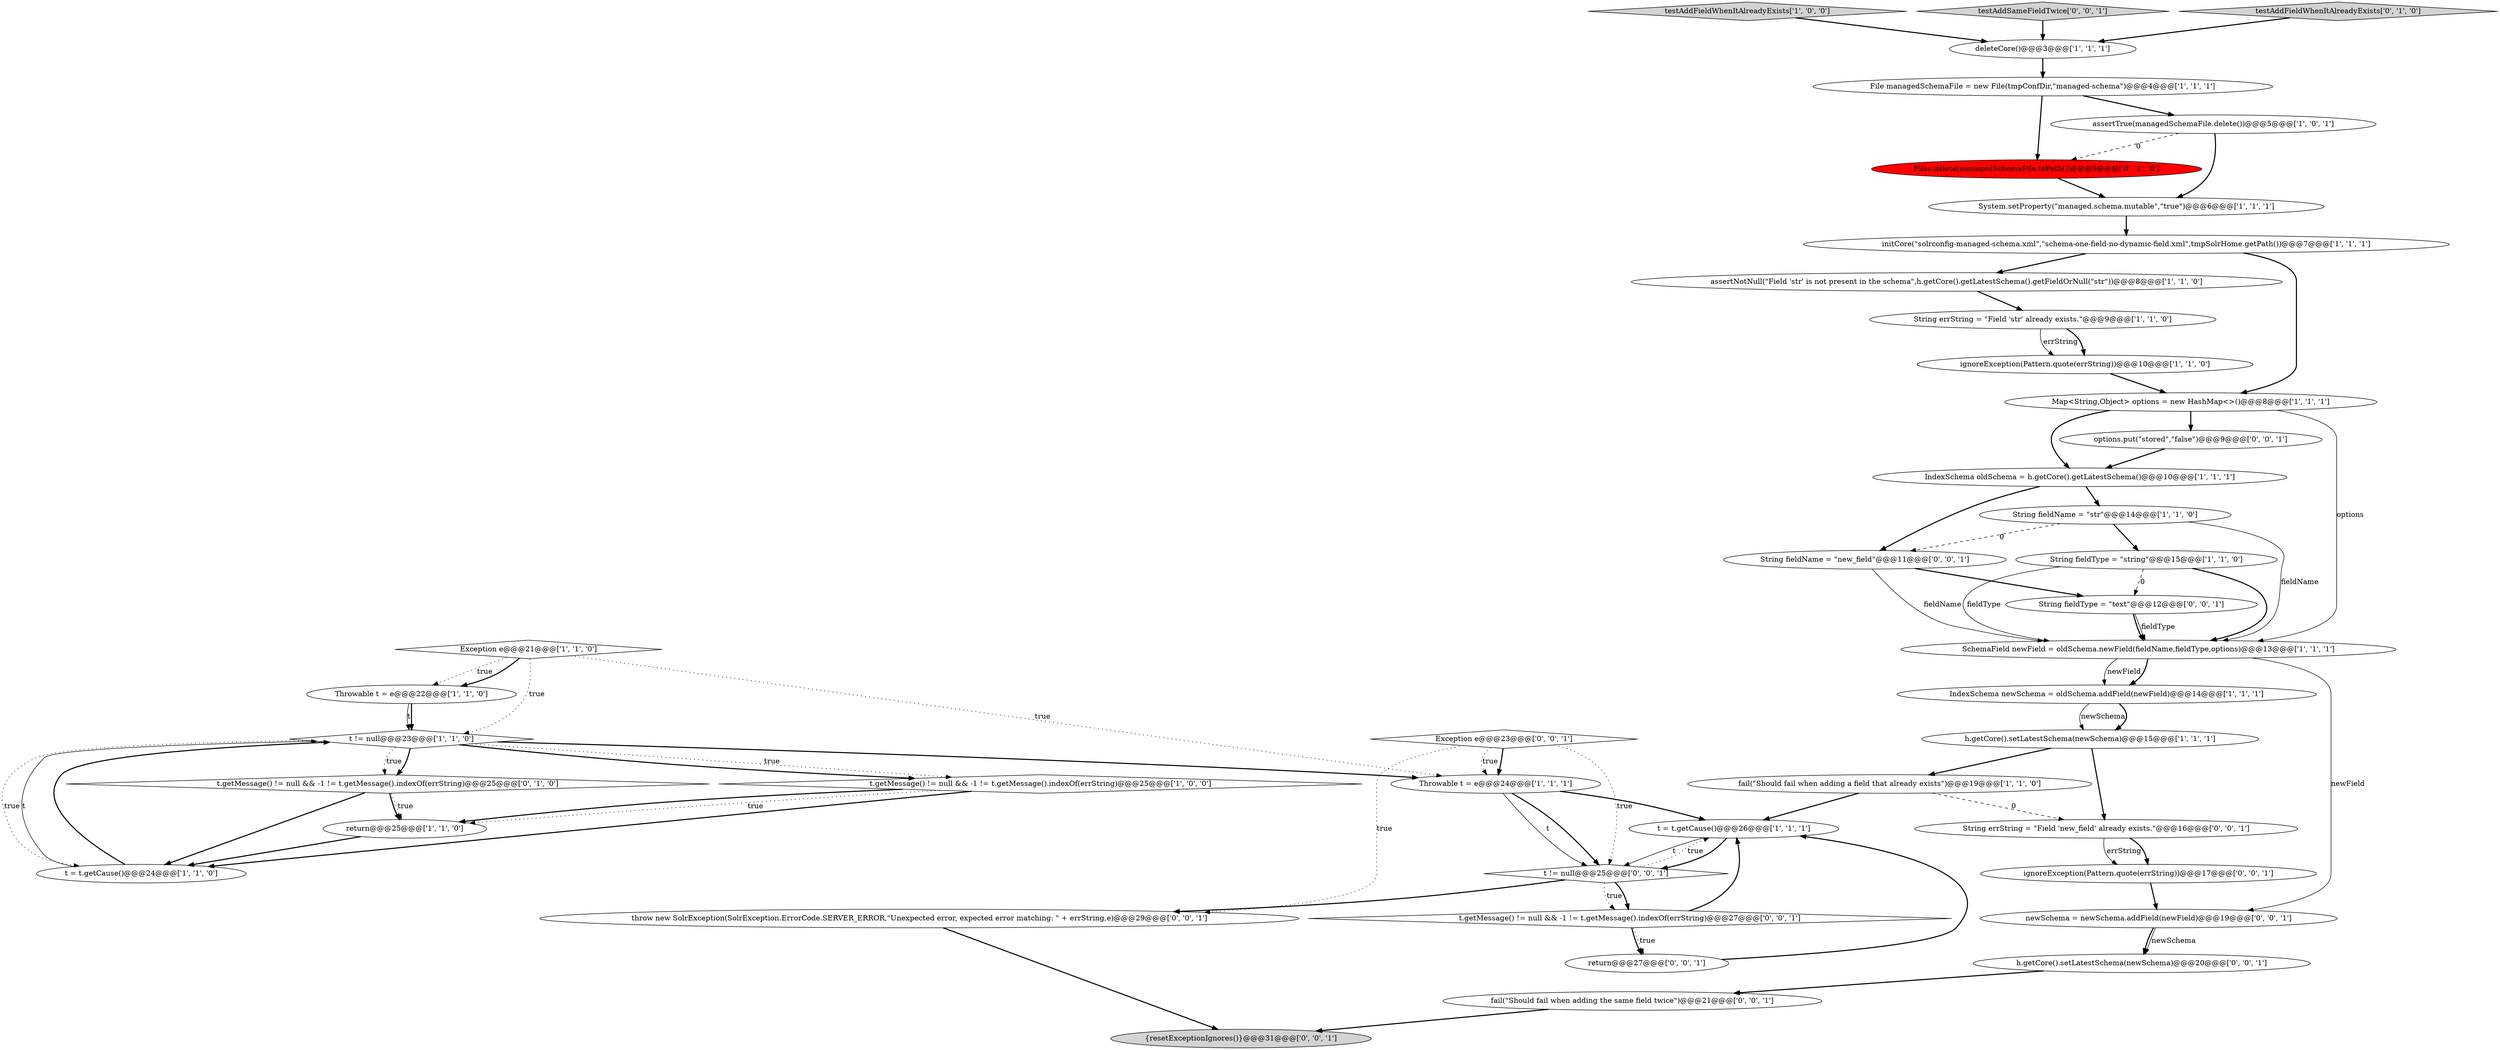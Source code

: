 digraph {
20 [style = filled, label = "ignoreException(Pattern.quote(errString))@@@10@@@['1', '1', '0']", fillcolor = white, shape = ellipse image = "AAA0AAABBB1BBB"];
42 [style = filled, label = "Exception e@@@23@@@['0', '0', '1']", fillcolor = white, shape = diamond image = "AAA0AAABBB3BBB"];
26 [style = filled, label = "Files.delete(managedSchemaFile.toPath())@@@5@@@['0', '1', '0']", fillcolor = red, shape = ellipse image = "AAA1AAABBB2BBB"];
30 [style = filled, label = "t.getMessage() != null && -1 != t.getMessage().indexOf(errString)@@@27@@@['0', '0', '1']", fillcolor = white, shape = diamond image = "AAA0AAABBB3BBB"];
6 [style = filled, label = "IndexSchema oldSchema = h.getCore().getLatestSchema()@@@10@@@['1', '1', '1']", fillcolor = white, shape = ellipse image = "AAA0AAABBB1BBB"];
36 [style = filled, label = "String fieldName = \"new_field\"@@@11@@@['0', '0', '1']", fillcolor = white, shape = ellipse image = "AAA0AAABBB3BBB"];
17 [style = filled, label = "String fieldType = \"string\"@@@15@@@['1', '1', '0']", fillcolor = white, shape = ellipse image = "AAA0AAABBB1BBB"];
15 [style = filled, label = "Throwable t = e@@@22@@@['1', '1', '0']", fillcolor = white, shape = ellipse image = "AAA0AAABBB1BBB"];
40 [style = filled, label = "throw new SolrException(SolrException.ErrorCode.SERVER_ERROR,\"Unexpected error, expected error matching: \" + errString,e)@@@29@@@['0', '0', '1']", fillcolor = white, shape = ellipse image = "AAA0AAABBB3BBB"];
34 [style = filled, label = "return@@@27@@@['0', '0', '1']", fillcolor = white, shape = ellipse image = "AAA0AAABBB3BBB"];
41 [style = filled, label = "options.put(\"stored\",\"false\")@@@9@@@['0', '0', '1']", fillcolor = white, shape = ellipse image = "AAA0AAABBB3BBB"];
23 [style = filled, label = "IndexSchema newSchema = oldSchema.addField(newField)@@@14@@@['1', '1', '1']", fillcolor = white, shape = ellipse image = "AAA0AAABBB1BBB"];
18 [style = filled, label = "assertNotNull(\"Field 'str' is not present in the schema\",h.getCore().getLatestSchema().getFieldOrNull(\"str\"))@@@8@@@['1', '1', '0']", fillcolor = white, shape = ellipse image = "AAA0AAABBB1BBB"];
19 [style = filled, label = "h.getCore().setLatestSchema(newSchema)@@@15@@@['1', '1', '1']", fillcolor = white, shape = ellipse image = "AAA0AAABBB1BBB"];
3 [style = filled, label = "Throwable t = e@@@24@@@['1', '1', '1']", fillcolor = white, shape = ellipse image = "AAA0AAABBB1BBB"];
22 [style = filled, label = "initCore(\"solrconfig-managed-schema.xml\",\"schema-one-field-no-dynamic-field.xml\",tmpSolrHome.getPath())@@@7@@@['1', '1', '1']", fillcolor = white, shape = ellipse image = "AAA0AAABBB1BBB"];
27 [style = filled, label = "t.getMessage() != null && -1 != t.getMessage().indexOf(errString)@@@25@@@['0', '1', '0']", fillcolor = white, shape = diamond image = "AAA0AAABBB2BBB"];
16 [style = filled, label = "t = t.getCause()@@@24@@@['1', '1', '0']", fillcolor = white, shape = ellipse image = "AAA0AAABBB1BBB"];
10 [style = filled, label = "t = t.getCause()@@@26@@@['1', '1', '1']", fillcolor = white, shape = ellipse image = "AAA0AAABBB1BBB"];
12 [style = filled, label = "fail(\"Should fail when adding a field that already exists\")@@@19@@@['1', '1', '0']", fillcolor = white, shape = ellipse image = "AAA0AAABBB1BBB"];
32 [style = filled, label = "String fieldType = \"text\"@@@12@@@['0', '0', '1']", fillcolor = white, shape = ellipse image = "AAA0AAABBB3BBB"];
13 [style = filled, label = "assertTrue(managedSchemaFile.delete())@@@5@@@['1', '0', '1']", fillcolor = white, shape = ellipse image = "AAA0AAABBB1BBB"];
21 [style = filled, label = "Exception e@@@21@@@['1', '1', '0']", fillcolor = white, shape = diamond image = "AAA0AAABBB1BBB"];
38 [style = filled, label = "fail(\"Should fail when adding the same field twice\")@@@21@@@['0', '0', '1']", fillcolor = white, shape = ellipse image = "AAA0AAABBB3BBB"];
0 [style = filled, label = "testAddFieldWhenItAlreadyExists['1', '0', '0']", fillcolor = lightgray, shape = diamond image = "AAA0AAABBB1BBB"];
31 [style = filled, label = "newSchema = newSchema.addField(newField)@@@19@@@['0', '0', '1']", fillcolor = white, shape = ellipse image = "AAA0AAABBB3BBB"];
7 [style = filled, label = "t.getMessage() != null && -1 != t.getMessage().indexOf(errString)@@@25@@@['1', '0', '0']", fillcolor = white, shape = diamond image = "AAA0AAABBB1BBB"];
14 [style = filled, label = "String errString = \"Field 'str' already exists.\"@@@9@@@['1', '1', '0']", fillcolor = white, shape = ellipse image = "AAA0AAABBB1BBB"];
4 [style = filled, label = "t != null@@@23@@@['1', '1', '0']", fillcolor = white, shape = diamond image = "AAA0AAABBB1BBB"];
29 [style = filled, label = "{resetExceptionIgnores()}@@@31@@@['0', '0', '1']", fillcolor = lightgray, shape = ellipse image = "AAA0AAABBB3BBB"];
11 [style = filled, label = "return@@@25@@@['1', '1', '0']", fillcolor = white, shape = ellipse image = "AAA0AAABBB1BBB"];
1 [style = filled, label = "Map<String,Object> options = new HashMap<>()@@@8@@@['1', '1', '1']", fillcolor = white, shape = ellipse image = "AAA0AAABBB1BBB"];
35 [style = filled, label = "ignoreException(Pattern.quote(errString))@@@17@@@['0', '0', '1']", fillcolor = white, shape = ellipse image = "AAA0AAABBB3BBB"];
33 [style = filled, label = "testAddSameFieldTwice['0', '0', '1']", fillcolor = lightgray, shape = diamond image = "AAA0AAABBB3BBB"];
37 [style = filled, label = "String errString = \"Field 'new_field' already exists.\"@@@16@@@['0', '0', '1']", fillcolor = white, shape = ellipse image = "AAA0AAABBB3BBB"];
39 [style = filled, label = "t != null@@@25@@@['0', '0', '1']", fillcolor = white, shape = diamond image = "AAA0AAABBB3BBB"];
24 [style = filled, label = "SchemaField newField = oldSchema.newField(fieldName,fieldType,options)@@@13@@@['1', '1', '1']", fillcolor = white, shape = ellipse image = "AAA0AAABBB1BBB"];
9 [style = filled, label = "System.setProperty(\"managed.schema.mutable\",\"true\")@@@6@@@['1', '1', '1']", fillcolor = white, shape = ellipse image = "AAA0AAABBB1BBB"];
8 [style = filled, label = "String fieldName = \"str\"@@@14@@@['1', '1', '0']", fillcolor = white, shape = ellipse image = "AAA0AAABBB1BBB"];
25 [style = filled, label = "testAddFieldWhenItAlreadyExists['0', '1', '0']", fillcolor = lightgray, shape = diamond image = "AAA0AAABBB2BBB"];
28 [style = filled, label = "h.getCore().setLatestSchema(newSchema)@@@20@@@['0', '0', '1']", fillcolor = white, shape = ellipse image = "AAA0AAABBB3BBB"];
2 [style = filled, label = "deleteCore()@@@3@@@['1', '1', '1']", fillcolor = white, shape = ellipse image = "AAA0AAABBB1BBB"];
5 [style = filled, label = "File managedSchemaFile = new File(tmpConfDir,\"managed-schema\")@@@4@@@['1', '1', '1']", fillcolor = white, shape = ellipse image = "AAA0AAABBB1BBB"];
21->15 [style = dotted, label="true"];
14->20 [style = solid, label="errString"];
21->15 [style = bold, label=""];
28->38 [style = bold, label=""];
4->7 [style = dotted, label="true"];
26->9 [style = bold, label=""];
17->24 [style = solid, label="fieldType"];
12->10 [style = bold, label=""];
10->39 [style = bold, label=""];
7->16 [style = bold, label=""];
3->39 [style = solid, label="t"];
42->3 [style = bold, label=""];
3->39 [style = bold, label=""];
10->39 [style = solid, label="t"];
14->20 [style = bold, label=""];
11->16 [style = bold, label=""];
35->31 [style = bold, label=""];
4->3 [style = bold, label=""];
42->3 [style = dotted, label="true"];
7->11 [style = bold, label=""];
12->37 [style = dashed, label="0"];
1->41 [style = bold, label=""];
19->12 [style = bold, label=""];
23->19 [style = solid, label="newSchema"];
24->23 [style = solid, label="newField"];
30->34 [style = bold, label=""];
41->6 [style = bold, label=""];
36->24 [style = solid, label="fieldName"];
27->16 [style = bold, label=""];
13->26 [style = dashed, label="0"];
25->2 [style = bold, label=""];
24->31 [style = solid, label="newField"];
19->37 [style = bold, label=""];
8->17 [style = bold, label=""];
3->10 [style = bold, label=""];
22->18 [style = bold, label=""];
27->11 [style = bold, label=""];
30->10 [style = bold, label=""];
39->10 [style = dotted, label="true"];
16->4 [style = solid, label="t"];
31->28 [style = bold, label=""];
31->28 [style = solid, label="newSchema"];
40->29 [style = bold, label=""];
9->22 [style = bold, label=""];
42->39 [style = dotted, label="true"];
15->4 [style = solid, label="t"];
5->26 [style = bold, label=""];
39->30 [style = dotted, label="true"];
37->35 [style = solid, label="errString"];
20->1 [style = bold, label=""];
8->36 [style = dashed, label="0"];
42->40 [style = dotted, label="true"];
30->34 [style = dotted, label="true"];
4->7 [style = bold, label=""];
32->24 [style = solid, label="fieldType"];
1->6 [style = bold, label=""];
7->11 [style = dotted, label="true"];
39->40 [style = bold, label=""];
23->19 [style = bold, label=""];
5->13 [style = bold, label=""];
21->3 [style = dotted, label="true"];
13->9 [style = bold, label=""];
22->1 [style = bold, label=""];
37->35 [style = bold, label=""];
1->24 [style = solid, label="options"];
16->4 [style = bold, label=""];
33->2 [style = bold, label=""];
8->24 [style = solid, label="fieldName"];
2->5 [style = bold, label=""];
24->23 [style = bold, label=""];
38->29 [style = bold, label=""];
0->2 [style = bold, label=""];
36->32 [style = bold, label=""];
17->32 [style = dashed, label="0"];
34->10 [style = bold, label=""];
21->4 [style = dotted, label="true"];
6->36 [style = bold, label=""];
27->11 [style = dotted, label="true"];
39->30 [style = bold, label=""];
17->24 [style = bold, label=""];
4->27 [style = bold, label=""];
6->8 [style = bold, label=""];
15->4 [style = bold, label=""];
4->27 [style = dotted, label="true"];
4->16 [style = dotted, label="true"];
32->24 [style = bold, label=""];
18->14 [style = bold, label=""];
}

